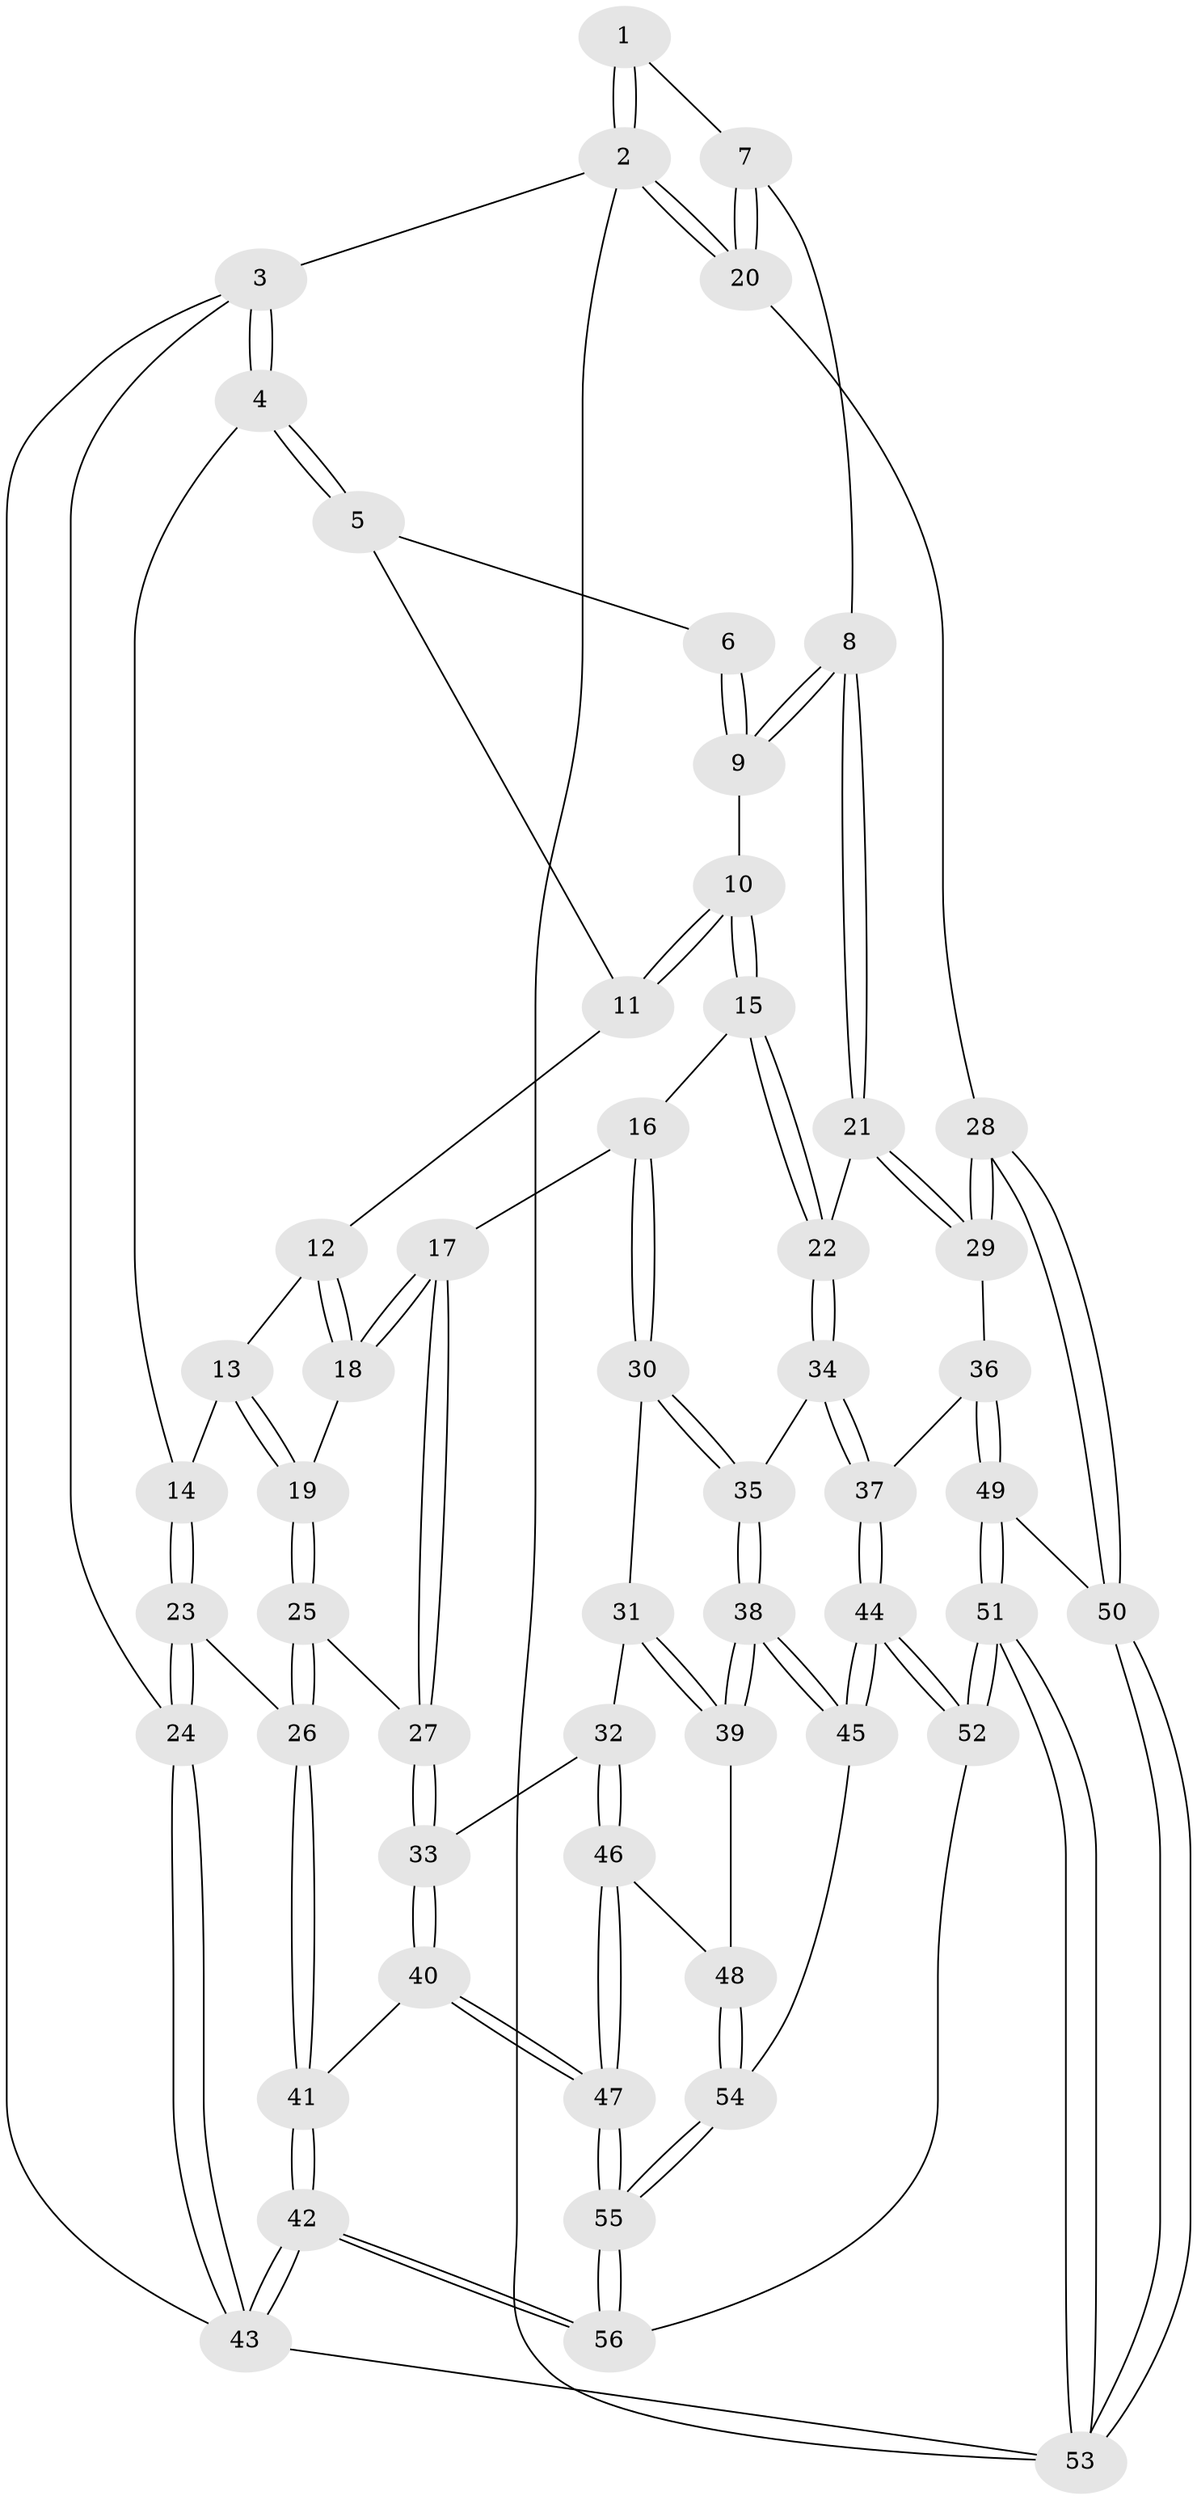 // Generated by graph-tools (version 1.1) at 2025/03/03/09/25 03:03:26]
// undirected, 56 vertices, 137 edges
graph export_dot {
graph [start="1"]
  node [color=gray90,style=filled];
  1 [pos="+0.7602562761507489+0"];
  2 [pos="+1+0"];
  3 [pos="+0+0"];
  4 [pos="+0+0"];
  5 [pos="+0.34060897697084747+0"];
  6 [pos="+0.6876936265169603+0"];
  7 [pos="+0.8420971130673861+0.12030002953478788"];
  8 [pos="+0.7840077334430497+0.1978342624669479"];
  9 [pos="+0.6426033939999968+0.1634924697641004"];
  10 [pos="+0.5878501520536566+0.17358350336506964"];
  11 [pos="+0.3408326771139379+0"];
  12 [pos="+0.32781568399620675+0"];
  13 [pos="+0.20300020109165043+0.0873665493334429"];
  14 [pos="+0.10359357689552963+0.18983921948238952"];
  15 [pos="+0.5175129946932681+0.27829402712265294"];
  16 [pos="+0.4912716073235091+0.2993668929957044"];
  17 [pos="+0.4642989725931184+0.28627878624564146"];
  18 [pos="+0.3570032007221005+0.19649828827145283"];
  19 [pos="+0.26204581389013243+0.26508702154047736"];
  20 [pos="+1+0.11473849390554536"];
  21 [pos="+0.8066725683011204+0.3160049593981355"];
  22 [pos="+0.7308121964317649+0.36321165665892075"];
  23 [pos="+0.055827580971491965+0.34872722993509564"];
  24 [pos="+0+0.3521249700689226"];
  25 [pos="+0.1491041939852605+0.3838215321335879"];
  26 [pos="+0.11207098882039843+0.3795341598302387"];
  27 [pos="+0.17592095364862248+0.3991723237777"];
  28 [pos="+1+0.4099736702486108"];
  29 [pos="+0.817792989083738+0.3244640831522224"];
  30 [pos="+0.49023333023474763+0.4249164478157594"];
  31 [pos="+0.4624774647421945+0.44988529620041834"];
  32 [pos="+0.3379518946955738+0.494657445633513"];
  33 [pos="+0.2682201831457609+0.47434363289537984"];
  34 [pos="+0.6487337467942004+0.4719990414177319"];
  35 [pos="+0.6274493311114211+0.4797966465609706"];
  36 [pos="+0.8292316268953651+0.570002443510479"];
  37 [pos="+0.8180647674572139+0.5746350734023018"];
  38 [pos="+0.6111673867751682+0.6670760694721142"];
  39 [pos="+0.5041414036407954+0.6262611169487754"];
  40 [pos="+0.15265843208900812+0.8662169814786134"];
  41 [pos="+0.11130867289406583+0.38764626405705255"];
  42 [pos="+0+1"];
  43 [pos="+0+1"];
  44 [pos="+0.6743296325683389+0.7688479306497097"];
  45 [pos="+0.6703489994561741+0.7658604111004242"];
  46 [pos="+0.3672366884872755+0.6197814388647496"];
  47 [pos="+0.1438586058855951+0.9386136524926173"];
  48 [pos="+0.44261589588774614+0.6509529094380893"];
  49 [pos="+0.9060612110341382+0.5812210572046365"];
  50 [pos="+1+0.46545975748071305"];
  51 [pos="+0.9596928782253262+1"];
  52 [pos="+0.7970002652712379+1"];
  53 [pos="+1+1"];
  54 [pos="+0.439151084369374+0.7753661305238555"];
  55 [pos="+0.12962704897585614+0.9823393755490819"];
  56 [pos="+0.09105939638655085+1"];
  1 -- 2;
  1 -- 2;
  1 -- 7;
  2 -- 3;
  2 -- 20;
  2 -- 20;
  2 -- 53;
  3 -- 4;
  3 -- 4;
  3 -- 24;
  3 -- 43;
  4 -- 5;
  4 -- 5;
  4 -- 14;
  5 -- 6;
  5 -- 11;
  6 -- 9;
  6 -- 9;
  7 -- 8;
  7 -- 20;
  7 -- 20;
  8 -- 9;
  8 -- 9;
  8 -- 21;
  8 -- 21;
  9 -- 10;
  10 -- 11;
  10 -- 11;
  10 -- 15;
  10 -- 15;
  11 -- 12;
  12 -- 13;
  12 -- 18;
  12 -- 18;
  13 -- 14;
  13 -- 19;
  13 -- 19;
  14 -- 23;
  14 -- 23;
  15 -- 16;
  15 -- 22;
  15 -- 22;
  16 -- 17;
  16 -- 30;
  16 -- 30;
  17 -- 18;
  17 -- 18;
  17 -- 27;
  17 -- 27;
  18 -- 19;
  19 -- 25;
  19 -- 25;
  20 -- 28;
  21 -- 22;
  21 -- 29;
  21 -- 29;
  22 -- 34;
  22 -- 34;
  23 -- 24;
  23 -- 24;
  23 -- 26;
  24 -- 43;
  24 -- 43;
  25 -- 26;
  25 -- 26;
  25 -- 27;
  26 -- 41;
  26 -- 41;
  27 -- 33;
  27 -- 33;
  28 -- 29;
  28 -- 29;
  28 -- 50;
  28 -- 50;
  29 -- 36;
  30 -- 31;
  30 -- 35;
  30 -- 35;
  31 -- 32;
  31 -- 39;
  31 -- 39;
  32 -- 33;
  32 -- 46;
  32 -- 46;
  33 -- 40;
  33 -- 40;
  34 -- 35;
  34 -- 37;
  34 -- 37;
  35 -- 38;
  35 -- 38;
  36 -- 37;
  36 -- 49;
  36 -- 49;
  37 -- 44;
  37 -- 44;
  38 -- 39;
  38 -- 39;
  38 -- 45;
  38 -- 45;
  39 -- 48;
  40 -- 41;
  40 -- 47;
  40 -- 47;
  41 -- 42;
  41 -- 42;
  42 -- 43;
  42 -- 43;
  42 -- 56;
  42 -- 56;
  43 -- 53;
  44 -- 45;
  44 -- 45;
  44 -- 52;
  44 -- 52;
  45 -- 54;
  46 -- 47;
  46 -- 47;
  46 -- 48;
  47 -- 55;
  47 -- 55;
  48 -- 54;
  48 -- 54;
  49 -- 50;
  49 -- 51;
  49 -- 51;
  50 -- 53;
  50 -- 53;
  51 -- 52;
  51 -- 52;
  51 -- 53;
  51 -- 53;
  52 -- 56;
  54 -- 55;
  54 -- 55;
  55 -- 56;
  55 -- 56;
}
